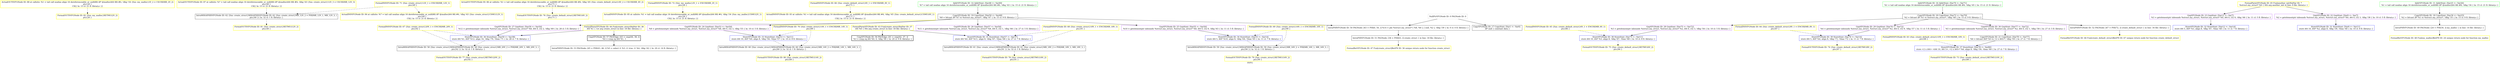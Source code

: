 digraph "SVFG" {
	label="SVFG";

	Node0x55ec450d4670 [shape=record,color=yellow,penwidth=2,label="{ActualOUTSVFGNode ID: 88 at callsite:   %1 = tail call noalias align 16 dereferenceable_or_null(88) i8* @malloc(i64 88) #4, !dbg !34 \{fun: my_malloc\}2V_2 = CSCHI(MR_2V_2)\npts\{26 \}\nCS[\{ ln: 15  cl: 21  fl: library.c \}]}"];
	Node0x55ec450d4670 -> Node0x55ec450d3ac0[style=dashed];
	Node0x55ec450d4470 [shape=record,color=yellow,penwidth=2,label="{ActualOUTSVFGNode ID: 87 at callsite:   %7 = tail call noalias align 16 dereferenceable_or_null(88) i8* @malloc(i64 88) #4, !dbg !43 \{fun: create_struct\}12V_3 = CSCHI(MR_12V_3)\npts\{49 \}\nCS[\{ ln: 15  cl: 21  fl: library.c \}]}"];
	Node0x55ec450d4470 -> Node0x55ec450d17b0[style=dashed];
	Node0x55ec450d4200 [shape=record,color=yellow,penwidth=2,label="{ActualOUTSVFGNode ID: 86 at callsite:   %1 = tail call noalias align 16 dereferenceable_or_null(88) i8* @malloc(i64 88) #4, !dbg !45 \{fun: create_default_struct\}4V_2 = CSCHI(MR_4V_2)\npts\{71 \}\nCS[\{ ln: 15  cl: 21  fl: library.c \}]}"];
	Node0x55ec450d4200 -> Node0x55ec450d3210[style=dashed];
	Node0x55ec450d4030 [shape=record,color=yellow,penwidth=2,label="{ActualINSVFGNode ID: 85 at callsite:   %1 = tail call noalias align 16 dereferenceable_or_null(88) i8* @malloc(i64 88) #4, !dbg !34 \{fun: my_malloc\}CSMU(2V_1)\npts\{26 \}\nCS[\{ ln: 15  cl: 21  fl: library.c \}]}"];
	Node0x55ec450d3e60 [shape=record,color=yellow,penwidth=2,label="{ActualINSVFGNode ID: 84 at callsite:   %7 = tail call noalias align 16 dereferenceable_or_null(88) i8* @malloc(i64 88) #4, !dbg !43 \{fun: create_struct\}CSMU(12V_1)\npts\{49 \}\nCS[\{ ln: 15  cl: 21  fl: library.c \}]}"];
	Node0x55ec450d3c90 [shape=record,color=yellow,penwidth=2,label="{ActualINSVFGNode ID: 83 at callsite:   %1 = tail call noalias align 16 dereferenceable_or_null(88) i8* @malloc(i64 88) #4, !dbg !45 \{fun: create_default_struct\}CSMU(4V_1)\npts\{71 \}\nCS[\{ ln: 15  cl: 21  fl: library.c \}]}"];
	Node0x55ec450d3ac0 [shape=record,color=yellow,penwidth=2,label="{FormalOUTSVFGNode ID: 82 \{fun: my_malloc\}RETMU(2V_2)\npts\{26 \}\n}"];
	Node0x55ec450d3960 [shape=record,color=yellow,penwidth=2,label="{FormalOUTSVFGNode ID: 81 \{fun: create_struct\}RETMU(12V_2)\npts\{49 \}\n}"];
	Node0x55ec450d3800 [shape=record,color=yellow,penwidth=2,label="{FormalOUTSVFGNode ID: 80 \{fun: create_struct\}RETMU(14V_2)\npts\{89 \}\n}"];
	Node0x55ec450d36a0 [shape=record,color=yellow,penwidth=2,label="{FormalOUTSVFGNode ID: 79 \{fun: create_struct\}RETMU(16V_2)\npts\{90 \}\n}"];
	Node0x55ec450d3540 [shape=record,color=yellow,penwidth=2,label="{FormalOUTSVFGNode ID: 78 \{fun: create_struct\}RETMU(18V_2)\npts\{91 \}\n}"];
	Node0x55ec450d3370 [shape=record,color=yellow,penwidth=2,label="{FormalOUTSVFGNode ID: 77 \{fun: create_struct\}RETMU(20V_2)\npts\{92 \}\n}"];
	Node0x55ec450d3210 [shape=record,color=yellow,penwidth=2,label="{FormalOUTSVFGNode ID: 76 \{fun: create_default_struct\}RETMU(4V_2)\npts\{71 \}\n}"];
	Node0x55ec450d30b0 [shape=record,color=yellow,penwidth=2,label="{FormalOUTSVFGNode ID: 75 \{fun: create_default_struct\}RETMU(6V_2)\npts\{86 \}\n}"];
	Node0x55ec450d2f50 [shape=record,color=yellow,penwidth=2,label="{FormalOUTSVFGNode ID: 74 \{fun: create_default_struct\}RETMU(8V_2)\npts\{87 \}\n}"];
	Node0x55ec450d2d80 [shape=record,color=yellow,penwidth=2,label="{FormalOUTSVFGNode ID: 73 \{fun: create_default_struct\}RETMU(10V_2)\npts\{88 \}\n}"];
	Node0x55ec450d2b80 [shape=record,color=yellow,penwidth=2,label="{FormalINSVFGNode ID: 72 \{fun: my_malloc\}2V_1 = ENCHI(MR_2V_1)\npts\{26 \}\n}"];
	Node0x55ec450d2b80 -> Node0x55ec450d4030[style=dashed];
	Node0x55ec450d29f0 [shape=record,color=yellow,penwidth=2,label="{FormalINSVFGNode ID: 71 \{fun: create_struct\}12V_1 = ENCHI(MR_12V_1)\npts\{49 \}\n}"];
	Node0x55ec450d29f0 -> Node0x55ec450d17b0[style=dashed];
	Node0x55ec450d29f0 -> Node0x55ec450d3e60[style=dashed];
	Node0x55ec450d2860 [shape=record,color=yellow,penwidth=2,label="{FormalINSVFGNode ID: 70 \{fun: create_struct\}14V_1 = ENCHI(MR_14V_1)\npts\{89 \}\n}"];
	Node0x55ec450d2860 -> Node0x55ec450cc210[style=dashed];
	Node0x55ec450d2860 -> Node0x55ec450d1290[style=dashed];
	Node0x55ec450d26d0 [shape=record,color=yellow,penwidth=2,label="{FormalINSVFGNode ID: 69 \{fun: create_struct\}16V_1 = ENCHI(MR_16V_1)\npts\{90 \}\n}"];
	Node0x55ec450d26d0 -> Node0x55ec450cc340[style=dashed];
	Node0x55ec450d26d0 -> Node0x55ec450d0c00[style=dashed];
	Node0x55ec450d2540 [shape=record,color=yellow,penwidth=2,label="{FormalINSVFGNode ID: 68 \{fun: create_struct\}18V_1 = ENCHI(MR_18V_1)\npts\{91 \}\n}"];
	Node0x55ec450d2540 -> Node0x55ec450cc470[style=dashed];
	Node0x55ec450d2540 -> Node0x55ec450d1520[style=dashed];
	Node0x55ec450d2340 [shape=record,color=yellow,penwidth=2,label="{FormalINSVFGNode ID: 67 \{fun: create_struct\}20V_1 = ENCHI(MR_20V_1)\npts\{92 \}\n}"];
	Node0x55ec450d2340 -> Node0x55ec450cc5a0[style=dashed];
	Node0x55ec450d2340 -> Node0x55ec450c9fa0[style=dashed];
	Node0x55ec450d21b0 [shape=record,color=yellow,penwidth=2,label="{FormalINSVFGNode ID: 66 \{fun: create_default_struct\}4V_1 = ENCHI(MR_4V_1)\npts\{71 \}\n}"];
	Node0x55ec450d21b0 -> Node0x55ec450d3c90[style=dashed];
	Node0x55ec450d2020 [shape=record,color=yellow,penwidth=2,label="{FormalINSVFGNode ID: 65 \{fun: create_default_struct\}6V_1 = ENCHI(MR_6V_1)\npts\{86 \}\n}"];
	Node0x55ec450d2020 -> Node0x55ec450cc800[style=dashed];
	Node0x55ec450d1cb0 [shape=record,color=yellow,penwidth=2,label="{FormalINSVFGNode ID: 64 \{fun: create_default_struct\}8V_1 = ENCHI(MR_8V_1)\npts\{87 \}\n}"];
	Node0x55ec450d1cb0 -> Node0x55ec450cc930[style=dashed];
	Node0x55ec450d1a40 [shape=record,color=yellow,penwidth=2,label="{FormalINSVFGNode ID: 63 \{fun: create_default_struct\}10V_1 = ENCHI(MR_10V_1)\npts\{88 \}\n}"];
	Node0x55ec450d1a40 -> Node0x55ec450cc6d0[style=dashed];
	Node0x55ec450d17b0 [shape=record,color=black,label="{IntraMSSAPHISVFGNode ID: 62 \{fun: create_struct\}MSSAPHISVFGNode ID: 62 \{fun: create_struct\}MR_12V_2 = PHI(MR_12V_1, MR_12V_3, )\npts\{49 \}\{ ln: 32  cl: 1  fl: library.c \}}"];
	Node0x55ec450d17b0 -> Node0x55ec450d3960[style=dashed];
	Node0x55ec450d1520 [shape=record,color=black,label="{IntraMSSAPHISVFGNode ID: 61 \{fun: create_struct\}MSSAPHISVFGNode ID: 61 \{fun: create_struct\}MR_18V_2 = PHI(MR_18V_1, MR_18V_3, )\npts\{91 \}\{ ln: 32  cl: 1  fl: library.c \}}"];
	Node0x55ec450d1520 -> Node0x55ec450d3540[style=dashed];
	Node0x55ec450d1290 [shape=record,color=black,label="{IntraMSSAPHISVFGNode ID: 60 \{fun: create_struct\}MSSAPHISVFGNode ID: 60 \{fun: create_struct\}MR_14V_2 = PHI(MR_14V_1, MR_14V_3, )\npts\{89 \}\{ ln: 32  cl: 1  fl: library.c \}}"];
	Node0x55ec450d1290 -> Node0x55ec450d3800[style=dashed];
	Node0x55ec450d0c00 [shape=record,color=black,label="{IntraMSSAPHISVFGNode ID: 59 \{fun: create_struct\}MSSAPHISVFGNode ID: 59 \{fun: create_struct\}MR_16V_2 = PHI(MR_16V_1, MR_16V_3, )\npts\{90 \}\{ ln: 32  cl: 1  fl: library.c \}}"];
	Node0x55ec450d0c00 -> Node0x55ec450d36a0[style=dashed];
	Node0x55ec450cb7d0 [shape=record,color=purple,label="{GepVFGNode ID: 28 GepStmt: [Var75 \<-- Var72]  \n   %3 = getelementptr inbounds %struct.my_struct, %struct.my_struct* %2, i64 0, i32 3, !dbg !56 \{ ln: 10  cl: 5  fl: library.c \}}"];
	Node0x55ec450cb7d0 -> Node0x55ec450cc800[style=solid];
	Node0x55ec450cb670 [shape=record,color=purple,label="{GepVFGNode ID: 27 GepStmt: [Var59 \<-- Var50]  \n   %12 = getelementptr inbounds %struct.my_struct, %struct.my_struct* %8, i64 0, i32 2, !dbg !69 \{ ln: 28  cl: 5  fl: library.c \}}"];
	Node0x55ec450cb670 -> Node0x55ec450cc5a0[style=solid];
	Node0x55ec450cb510 [shape=record,color=purple,label="{GepVFGNode ID: 26 GepStmt: [Var57 \<-- Var50]  \n   %11 = getelementptr inbounds %struct.my_struct, %struct.my_struct* %8, i64 0, i32 1, !dbg !66 \{ ln: 27  cl: 5  fl: library.c \}}"];
	Node0x55ec450cb510 -> Node0x55ec450cc470[style=solid];
	Node0x55ec450cb3b0 [shape=record,color=purple,label="{GepVFGNode ID: 25 GepStmt: [Var55 \<-- Var50]  \n   %10 = getelementptr inbounds %struct.my_struct, %struct.my_struct* %8, i64 0, i32 9, !dbg !63 \{ ln: 11  cl: 5  fl: library.c \}}"];
	Node0x55ec450cb3b0 -> Node0x55ec450cc340[style=solid];
	Node0x55ec450cb250 [shape=record,color=purple,label="{GepVFGNode ID: 24 GepStmt: [Var53 \<-- Var50]  \n   %9 = getelementptr inbounds %struct.my_struct, %struct.my_struct* %8, i64 0, i32 3, !dbg !55 \{ ln: 10  cl: 5  fl: library.c \}}"];
	Node0x55ec450cb250 -> Node0x55ec450cc210[style=solid];
	Node0x55ec450cb0f0 [shape=record,color=purple,label="{GepVFGNode ID: 23 GepStmt: [Var12 \<-- Var7]  \n   %3 = getelementptr inbounds %struct.my_struct, %struct.my_struct* %0, i64 0, i32 9, !dbg !46 \{ ln: 11  cl: 5  fl: library.c \}}"];
	Node0x55ec450cb0f0 -> Node0x55ec450cc0e0[style=solid];
	Node0x55ec450caf30 [shape=record,color=purple,label="{GepVFGNode ID: 22 GepStmt: [Var9 \<-- Var7]  \n   %2 = getelementptr inbounds %struct.my_struct, %struct.my_struct* %0, i64 0, i32 3, !dbg !38 \{ ln: 10  cl: 5  fl: library.c \}}"];
	Node0x55ec450caf30 -> Node0x55ec450cbfb0[style=solid];
	Node0x55ec450cadd0 [shape=record,color=black,label="{CopyVFGNode ID: 21 CopyStmt: [Var78 \<-- Var77]  \n   %6 = bitcast i64* %5 to \<2 x i64\>*, !dbg !59 \{ ln: 27  cl: 7  fl: library.c \}}"];
	Node0x55ec450cadd0 -> Node0x55ec450cc6d0[style=solid];
	Node0x55ec450cac70 [shape=record,color=black,label="{CopyVFGNode ID: 20 CopyStmt: [Var72 \<-- Var70]  \n   %2 = bitcast i8* %1 to %struct.my_struct*, !dbg !48 \{ ln: 15  cl: 9  fl: library.c \}}"];
	Node0x55ec450cac70 -> Node0x55ec450cb7d0[style=solid];
	Node0x55ec450cac70 -> Node0x55ec450cb930[style=solid];
	Node0x55ec450cac70 -> Node0x55ec450cbc70[style=solid];
	Node0x55ec450cac70 -> Node0x55ec450ce210[style=solid];
	Node0x55ec450cab10 [shape=record,color=black,label="{CopyVFGNode ID: 19 CopyStmt: [Var50 \<-- Var48]  \n   %8 = bitcast i8* %7 to %struct.my_struct*, !dbg !47 \{ ln: 15  cl: 9  fl: library.c \}}"];
	Node0x55ec450cab10 -> Node0x55ec450cb250[style=solid];
	Node0x55ec450cab10 -> Node0x55ec450cb3b0[style=solid];
	Node0x55ec450cab10 -> Node0x55ec450cb510[style=solid];
	Node0x55ec450cab10 -> Node0x55ec450cb670[style=solid];
	Node0x55ec450cab10 -> Node0x55ec450cdb90[style=solid];
	Node0x55ec450ca9b0 [shape=record,color=black,label="{CopyVFGNode ID: 18 CopyStmt: [Var30 \<-- Var25]  \n   %2 = bitcast i8* %1 to %struct.my_struct*, !dbg !35 \{ ln: 15  cl: 9  fl: library.c \}}"];
	Node0x55ec450ca9b0 -> Node0x55ec450cd880[style=solid];
	Node0x55ec450ca850 [shape=record,color=black,label="{CopyVFGNode ID: 17 CopyStmt: [Var1 \<-- Var0]  \n i8* null \{ constant data \}}"];
	Node0x55ec450ca690 [shape=record,color=green,label="{AddrVFGNode ID: 16 AddrStmt: [Var70 \<-- Var71]  \n   %1 = tail call noalias align 16 dereferenceable_or_null(88) i8* @malloc(i64 88) #4, !dbg !45 \{ ln: 15  cl: 21  fl: library.c \}}"];
	Node0x55ec450ca690 -> Node0x55ec450cac70[style=solid];
	Node0x55ec450ca1f0 [shape=record,color=green,label="{AddrVFGNode ID: 14 AddrStmt: [Var48 \<-- Var49]  \n   %7 = tail call noalias align 16 dereferenceable_or_null(88) i8* @malloc(i64 88) #4, !dbg !43 \{ ln: 15  cl: 21  fl: library.c \}}"];
	Node0x55ec450ca1f0 -> Node0x55ec450cab10[style=solid];
	Node0x55ec450ac190 [shape=record,color=grey,label="{NullPtrVFGNode ID: 0 PAGNode ID: 0\n}"];
	Node0x55ec450ac190 -> Node0x55ec450ca850[style=solid];
	Node0x55ec450ac190 -> Node0x55ec450cdb90[style=solid];
	Node0x55ec450c9b10 [shape=record,color=green,label="{AddrVFGNode ID: 11 AddrStmt: [Var25 \<-- Var26]  \n   %1 = tail call noalias align 16 dereferenceable_or_null(88) i8* @malloc(i64 88) #4, !dbg !34 \{ ln: 15  cl: 21  fl: library.c \}}"];
	Node0x55ec450c9b10 -> Node0x55ec450ca9b0[style=solid];
	Node0x55ec450cb930 [shape=record,color=purple,label="{GepVFGNode ID: 29 GepStmt: [Var76 \<-- Var72]  \n   %4 = getelementptr inbounds %struct.my_struct, %struct.my_struct* %2, i64 0, i32 9, !dbg !57 \{ ln: 11  cl: 5  fl: library.c \}}"];
	Node0x55ec450cb930 -> Node0x55ec450cc930[style=solid];
	Node0x55ec450cbc70 [shape=record,color=purple,label="{GepVFGNode ID: 30 GepStmt: [Var77 \<-- Var72]  \n   %5 = getelementptr inbounds %struct.my_struct, %struct.my_struct* %2, i64 0, i32 1, !dbg !58 \{ ln: 27  cl: 5  fl: library.c \}}"];
	Node0x55ec450cbc70 -> Node0x55ec450cadd0[style=solid];
	Node0x55ec450cbfb0 [shape=record,color=blue,label="{StoreVFGNode ID: 31 StoreStmt: [Var9 \<-- Var11]  \n   store i64 10, i64* %2, align 8, !dbg !39, !tbaa !40 \{ ln: 10  cl: 8  fl: library.c \}}"];
	Node0x55ec450cc0e0 [shape=record,color=blue,label="{StoreVFGNode ID: 32 StoreStmt: [Var12 \<-- Var14]  \n   store i64 5, i64* %3, align 8, !dbg !47, !tbaa !48 \{ ln: 11  cl: 7  fl: library.c \}}"];
	Node0x55ec450cc210 [shape=record,color=blue,label="{StoreVFGNode ID: 33 StoreStmt: [Var53 \<-- Var11]  \n   store i64 10, i64* %9, align 8, !dbg !56, !tbaa !57 \{ ln: 10  cl: 8  fl: library.c \}}"];
	Node0x55ec450cc210 -> Node0x55ec450d1290[style=dashed];
	Node0x55ec450cc340 [shape=record,color=blue,label="{StoreVFGNode ID: 34 StoreStmt: [Var55 \<-- Var14]  \n   store i64 5, i64* %10, align 8, !dbg !64, !tbaa !65 \{ ln: 11  cl: 7  fl: library.c \}}"];
	Node0x55ec450cc340 -> Node0x55ec450d0c00[style=dashed];
	Node0x55ec450cc470 [shape=record,color=blue,label="{StoreVFGNode ID: 35 StoreStmt: [Var57 \<-- Var37]  \n   store i64 %0, i64* %11, align 8, !dbg !67, !tbaa !68 \{ ln: 27  cl: 7  fl: library.c \}}"];
	Node0x55ec450cc470 -> Node0x55ec450d1520[style=dashed];
	Node0x55ec450cc5a0 [shape=record,color=blue,label="{StoreVFGNode ID: 36 StoreStmt: [Var59 \<-- Var38]  \n   store i64 %1, i64* %12, align 16, !dbg !70, !tbaa !71 \{ ln: 28  cl: 7  fl: library.c \}}"];
	Node0x55ec450cc5a0 -> Node0x55ec450c9fa0[style=dashed];
	Node0x55ec450cc6d0 [shape=record,color=blue,label="{StoreVFGNode ID: 37 StoreStmt: [Var78 \<-- Var80]  \n   store \<2 x i64\> \<i64 10, i64 5\>, \<2 x i64\>* %6, align 8, !dbg !59, !tbaa !60 \{ ln: 27  cl: 7  fl: library.c \}}"];
	Node0x55ec450cc6d0 -> Node0x55ec450d2d80[style=dashed];
	Node0x55ec450cc800 [shape=record,color=blue,label="{StoreVFGNode ID: 38 StoreStmt: [Var75 \<-- Var11]  \n   store i64 10, i64* %3, align 8, !dbg !67, !tbaa !68 \{ ln: 10  cl: 8  fl: library.c \}}"];
	Node0x55ec450cc800 -> Node0x55ec450d30b0[style=dashed];
	Node0x55ec450cc930 [shape=record,color=blue,label="{StoreVFGNode ID: 39 StoreStmt: [Var76 \<-- Var14]  \n   store i64 5, i64* %4, align 8, !dbg !71, !tbaa !72 \{ ln: 11  cl: 7  fl: library.c \}}"];
	Node0x55ec450cc930 -> Node0x55ec450d2f50[style=dashed];
	Node0x55ec450cce70 [shape=record,color=yellow,penwidth=2,label="{FormalParmVFGNode ID: 43 Fun[create_struct]ValVar ID: 37\n i64 %0 \{ 0th arg create_struct in line: 18 file: library.c \}}"];
	Node0x55ec450cce70 -> Node0x55ec450cc470[style=solid];
	Node0x55ec450cce70 -> Node0x55ec450cebf0[style=solid];
	Node0x55ec450cd080 [shape=record,color=yellow,penwidth=2,label="{FormalParmVFGNode ID: 44 Fun[create_struct]ValVar ID: 38\n i64 %1 \{ 1st arg create_struct in line: 18 file: library.c \}}"];
	Node0x55ec450cd080 -> Node0x55ec450cc5a0[style=solid];
	Node0x55ec450cd080 -> Node0x55ec450ceed0[style=solid];
	Node0x55ec450cd220 [shape=record,color=yellow,penwidth=2,label="{FormalParmVFGNode ID: 45 Fun[another_init]ValVar ID: 7\n %struct.my_struct* %0 \{ 0th arg another_init in line: 9 file: library.c \}}"];
	Node0x55ec450cd220 -> Node0x55ec450caf30[style=solid];
	Node0x55ec450cd220 -> Node0x55ec450cb0f0[style=solid];
	Node0x55ec450cd3c0 [shape=record,color=yellow,penwidth=2,label="{FormalRetVFGNode ID: 46 Fun[create_default_struct]RetPN ID: 67 unique return node for function create_default_struct}"];
	Node0x55ec450cd5a0 [shape=record,color=yellow,penwidth=2,label="{FormalRetVFGNode ID: 47 Fun[create_struct]RetPN ID: 36 unique return node for function create_struct}"];
	Node0x55ec450cd710 [shape=record,color=yellow,penwidth=2,label="{FormalRetVFGNode ID: 48 Fun[my_malloc]RetPN ID: 24 unique return node for function my_malloc}"];
	Node0x55ec450cd880 [shape=record,color=black,label="{IntraPHIVFGNode ID: 49 PAGNode: [24 = PHI(30, )]    my_malloc \{ in line: 14 file: library.c \}}"];
	Node0x55ec450cd880 -> Node0x55ec450cd710[style=solid];
	Node0x55ec450cdb90 [shape=record,color=black,label="{IntraPHIVFGNode ID: 50 PAGNode: [63 = PHI(0, 50, )]      %14 = phi %struct.my_struct* [ %8, %6 ], [ null, %2 ], !dbg !39 \{ ln: 0  cl: 0  fl: library.c \}}"];
	Node0x55ec450cdb90 -> Node0x55ec450cdf00[style=solid];
	Node0x55ec450cdf00 [shape=record,color=black,label="{IntraPHIVFGNode ID: 51 PAGNode: [36 = PHI(63, )]    create_struct \{ in line: 18 file: library.c \}}"];
	Node0x55ec450cdf00 -> Node0x55ec450cd5a0[style=solid];
	Node0x55ec450ce210 [shape=record,color=black,label="{IntraPHIVFGNode ID: 52 PAGNode: [67 = PHI(72, )]    create_default_struct \{ in line: 34 file: library.c \}}"];
	Node0x55ec450ce210 -> Node0x55ec450cd3c0[style=solid];
	Node0x55ec450ce520 [shape=record,color=black,label="{IntraPHIVFGNode ID: 53 PAGNode: [45 = PHI(43, 46, )]      %5 = select i1 %3, i1 true, i1 %4, !dbg !42 \{ ln: 20  cl: 14  fl: library.c \}}"];
	Node0x55ec450cebf0 [shape=record,color=black,penwidth=2,label="{CmpVFGNode ID: 56 PAGEdge: [41 = cmp(42, 37, )]\n    %3 = icmp eq i64 %0, 0, !dbg !40 \{ ln: 20  cl: 9  fl: library.c \}}"];
	Node0x55ec450ceed0 [shape=record,color=black,penwidth=2,label="{CmpVFGNode ID: 57 PAGEdge: [43 = cmp(44, 38, )]\n    %4 = icmp eq i64 %1, 1 }"];
	Node0x55ec450ceed0 -> Node0x55ec450ce520[style=solid];
	Node0x55ec450c9fa0 [shape=record,color=black,label="{IntraMSSAPHISVFGNode ID: 58 \{fun: create_struct\}MSSAPHISVFGNode ID: 58 \{fun: create_struct\}MR_20V_2 = PHI(MR_20V_1, MR_20V_3, )\npts\{92 \}\{ ln: 32  cl: 1  fl: library.c \}}"];
	Node0x55ec450c9fa0 -> Node0x55ec450d3370[style=dashed];
}

